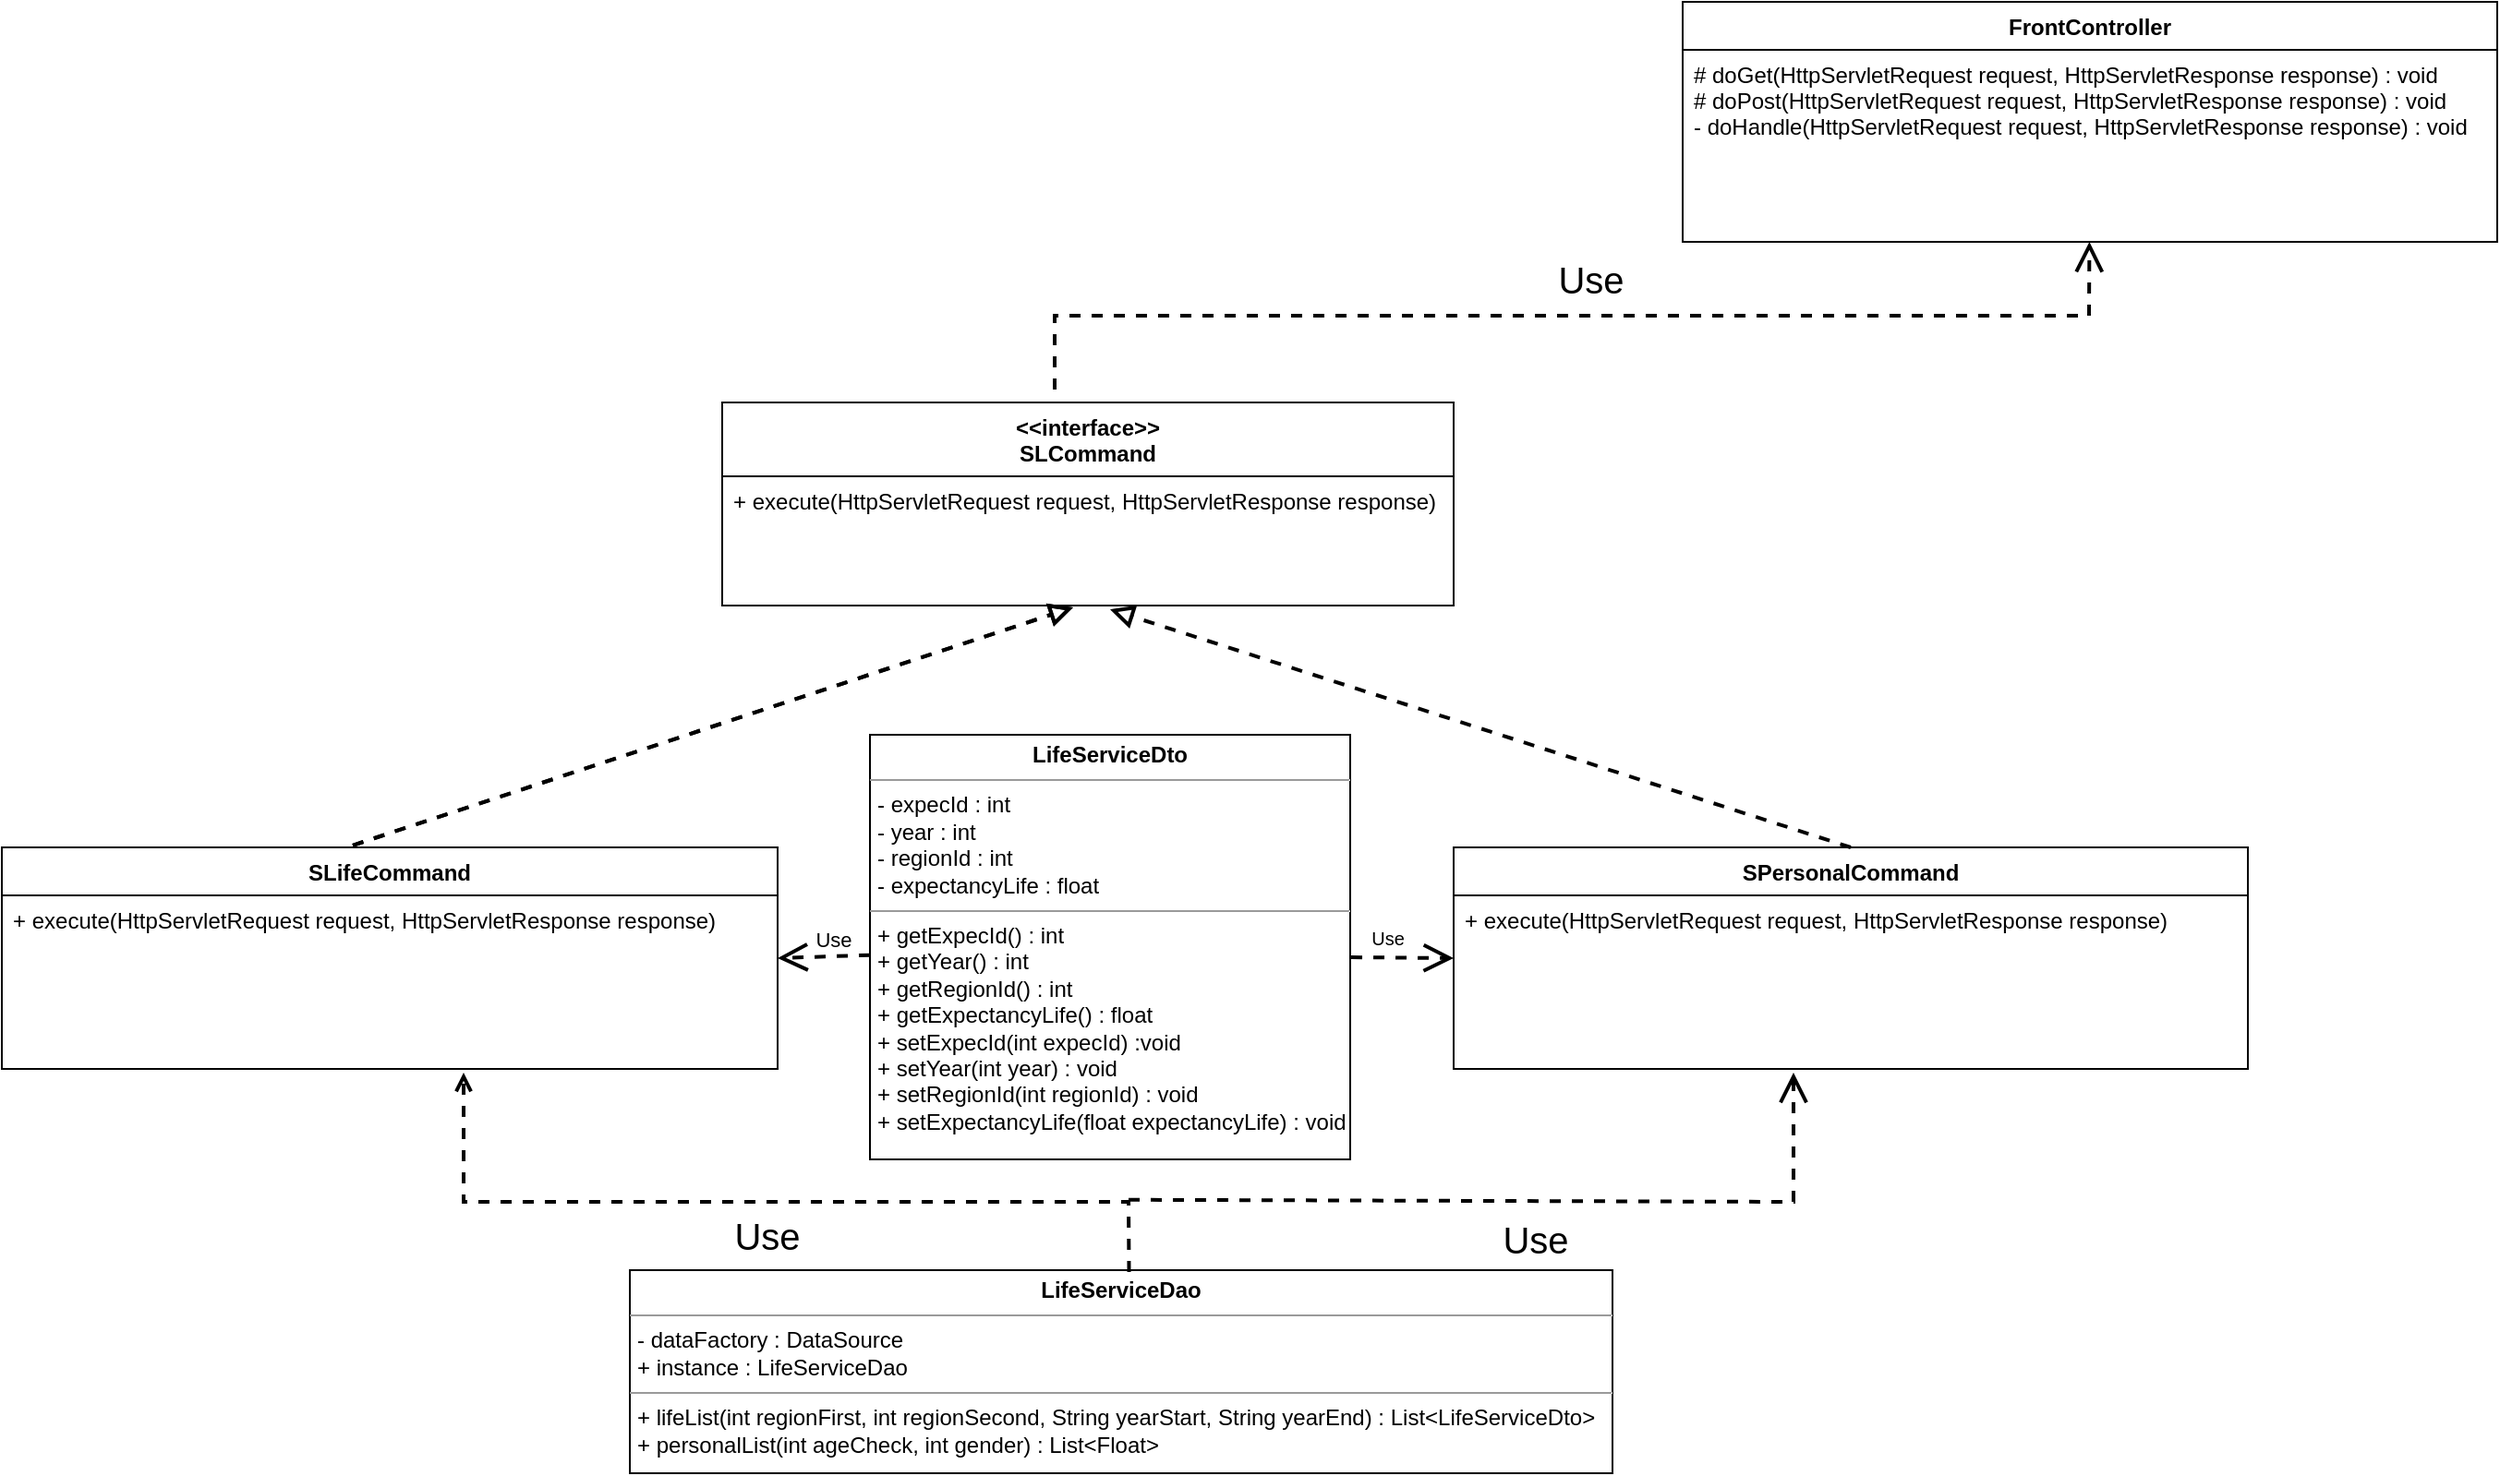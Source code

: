 <mxfile version="20.8.16" type="device"><diagram id="C5RBs43oDa-KdzZeNtuy" name="Page-1"><mxGraphModel dx="4364" dy="1183" grid="1" gridSize="10" guides="1" tooltips="1" connect="1" arrows="1" fold="1" page="1" pageScale="1" pageWidth="1169" pageHeight="827" math="0" shadow="0"><root><mxCell id="WIyWlLk6GJQsqaUBKTNV-0"/><mxCell id="WIyWlLk6GJQsqaUBKTNV-1" parent="WIyWlLk6GJQsqaUBKTNV-0"/><mxCell id="uvvTDqqx0-Lj7LRdDkdp-0" value="FrontController" style="swimlane;fontStyle=1;align=center;verticalAlign=top;childLayout=stackLayout;horizontal=1;startSize=26;horizontalStack=0;resizeParent=1;resizeLast=0;collapsible=1;marginBottom=0;rounded=0;shadow=0;strokeWidth=1;" vertex="1" parent="WIyWlLk6GJQsqaUBKTNV-1"><mxGeometry x="-740" y="30" width="441" height="130" as="geometry"><mxRectangle x="230" y="140" width="160" height="26" as="alternateBounds"/></mxGeometry></mxCell><mxCell id="uvvTDqqx0-Lj7LRdDkdp-1" value="# doGet(HttpServletRequest request, HttpServletResponse response) : void&#10;# doPost(HttpServletRequest request, HttpServletResponse response) : void&#10;- doHandle(HttpServletRequest request, HttpServletResponse response) : void&#10; " style="text;align=left;verticalAlign=top;spacingLeft=4;spacingRight=4;overflow=hidden;rotatable=0;points=[[0,0.5],[1,0.5]];portConstraint=eastwest;" vertex="1" parent="uvvTDqqx0-Lj7LRdDkdp-0"><mxGeometry y="26" width="441" height="104" as="geometry"/></mxCell><mxCell id="uvvTDqqx0-Lj7LRdDkdp-2" value="" style="endArrow=block;startArrow=none;endFill=0;startFill=0;endSize=8;html=1;verticalAlign=bottom;dashed=1;labelBackgroundColor=none;rounded=0;strokeWidth=2;" edge="1" parent="WIyWlLk6GJQsqaUBKTNV-1"><mxGeometry width="160" relative="1" as="geometry"><mxPoint x="-1460" y="486.89" as="sourcePoint"/><mxPoint x="-1070" y="358" as="targetPoint"/></mxGeometry></mxCell><mxCell id="uvvTDqqx0-Lj7LRdDkdp-3" value="SPersonalCommand" style="swimlane;fontStyle=1;align=center;verticalAlign=top;childLayout=stackLayout;horizontal=1;startSize=26;horizontalStack=0;resizeParent=1;resizeLast=0;collapsible=1;marginBottom=0;rounded=0;shadow=0;strokeWidth=1;" vertex="1" parent="WIyWlLk6GJQsqaUBKTNV-1"><mxGeometry x="-864" y="488" width="430" height="120" as="geometry"><mxRectangle x="340" y="380" width="170" height="26" as="alternateBounds"/></mxGeometry></mxCell><mxCell id="uvvTDqqx0-Lj7LRdDkdp-4" value="+ execute(HttpServletRequest request, HttpServletResponse response)" style="text;align=left;verticalAlign=top;spacingLeft=4;spacingRight=4;overflow=hidden;rotatable=0;points=[[0,0.5],[1,0.5]];portConstraint=eastwest;" vertex="1" parent="uvvTDqqx0-Lj7LRdDkdp-3"><mxGeometry y="26" width="430" height="26" as="geometry"/></mxCell><mxCell id="uvvTDqqx0-Lj7LRdDkdp-5" value="&lt;&lt;interface&gt;&gt;&#10;SLCommand" style="swimlane;fontStyle=1;align=center;verticalAlign=top;childLayout=stackLayout;horizontal=1;startSize=40;horizontalStack=0;resizeParent=1;resizeLast=0;collapsible=1;marginBottom=0;rounded=0;shadow=0;strokeWidth=1;" vertex="1" parent="WIyWlLk6GJQsqaUBKTNV-1"><mxGeometry x="-1260" y="247" width="396" height="110" as="geometry"><mxRectangle x="550" y="140" width="160" height="26" as="alternateBounds"/></mxGeometry></mxCell><mxCell id="uvvTDqqx0-Lj7LRdDkdp-6" value="+ execute(HttpServletRequest request, HttpServletResponse response)" style="text;align=left;verticalAlign=top;spacingLeft=4;spacingRight=4;overflow=hidden;rotatable=0;points=[[0,0.5],[1,0.5]];portConstraint=eastwest;rounded=0;shadow=0;html=0;" vertex="1" parent="uvvTDqqx0-Lj7LRdDkdp-5"><mxGeometry y="40" width="396" height="26" as="geometry"/></mxCell><mxCell id="uvvTDqqx0-Lj7LRdDkdp-7" value="&lt;p style=&quot;margin:0px;margin-top:4px;text-align:center;&quot;&gt;&lt;b&gt;LifeServiceDto&lt;/b&gt;&lt;/p&gt;&lt;hr size=&quot;1&quot;&gt;&lt;p style=&quot;margin:0px;margin-left:4px;&quot;&gt;- expecId : int&lt;br style=&quot;border-color: var(--border-color); padding: 0px; margin: 0px;&quot;&gt;- year : int&lt;br style=&quot;border-color: var(--border-color); padding: 0px; margin: 0px;&quot;&gt;- regionId : int&lt;br style=&quot;border-color: var(--border-color); padding: 0px; margin: 0px;&quot;&gt;- expectancyLife : float&lt;br&gt;&lt;/p&gt;&lt;hr size=&quot;1&quot;&gt;&lt;p style=&quot;margin:0px;margin-left:4px;&quot;&gt;+ getExpecId() : int&lt;/p&gt;&lt;p style=&quot;margin:0px;margin-left:4px;&quot;&gt;+ getYear() : int&lt;/p&gt;&lt;p style=&quot;margin:0px;margin-left:4px;&quot;&gt;+ getRegionId() : int&lt;/p&gt;&lt;p style=&quot;margin:0px;margin-left:4px;&quot;&gt;+ getExpectancyLife() : float&lt;/p&gt;&lt;p style=&quot;margin:0px;margin-left:4px;&quot;&gt;+ setExpecId(int expecId) :void&lt;/p&gt;&lt;p style=&quot;margin:0px;margin-left:4px;&quot;&gt;+ setYear(int year) : void&lt;/p&gt;&lt;p style=&quot;margin:0px;margin-left:4px;&quot;&gt;+ setRegionId(int regionId) : void&lt;/p&gt;&lt;p style=&quot;margin:0px;margin-left:4px;&quot;&gt;+ setExpectancyLife(float expectancyLife) : void&lt;/p&gt;" style="verticalAlign=top;align=left;overflow=fill;fontSize=12;fontFamily=Helvetica;html=1;" vertex="1" parent="WIyWlLk6GJQsqaUBKTNV-1"><mxGeometry x="-1180" y="427" width="260" height="230" as="geometry"/></mxCell><mxCell id="uvvTDqqx0-Lj7LRdDkdp-8" value="&lt;p style=&quot;margin:0px;margin-top:4px;text-align:center;&quot;&gt;&lt;b&gt;LifeServiceDao&lt;/b&gt;&lt;/p&gt;&lt;hr size=&quot;1&quot;&gt;&lt;p style=&quot;margin:0px;margin-left:4px;&quot;&gt;- dataFactory : DataSource&lt;/p&gt;&lt;p style=&quot;margin:0px;margin-left:4px;&quot;&gt;+ instance : LifeServiceDao&lt;/p&gt;&lt;hr size=&quot;1&quot;&gt;&lt;p style=&quot;margin:0px;margin-left:4px;&quot;&gt;+ lifeList(int regionFirst, int regionSecond, String yearStart, String yearEnd) : List&amp;lt;LifeServiceDto&amp;gt;&lt;br style=&quot;border-color: var(--border-color); padding: 0px; margin: 0px;&quot;&gt;+ personalList(int ageCheck, int gender) : List&amp;lt;Float&amp;gt;&lt;br&gt;&lt;/p&gt;" style="verticalAlign=top;align=left;overflow=fill;fontSize=12;fontFamily=Helvetica;html=1;" vertex="1" parent="WIyWlLk6GJQsqaUBKTNV-1"><mxGeometry x="-1310" y="717" width="532" height="110" as="geometry"/></mxCell><mxCell id="uvvTDqqx0-Lj7LRdDkdp-9" value="" style="endArrow=block;startArrow=none;endFill=0;startFill=0;endSize=8;html=1;verticalAlign=bottom;dashed=1;labelBackgroundColor=none;rounded=0;exitX=0.5;exitY=0;exitDx=0;exitDy=0;strokeWidth=2;" edge="1" parent="WIyWlLk6GJQsqaUBKTNV-1" source="uvvTDqqx0-Lj7LRdDkdp-3"><mxGeometry width="160" relative="1" as="geometry"><mxPoint x="-1440" y="488.0" as="sourcePoint"/><mxPoint x="-1050" y="359.11" as="targetPoint"/></mxGeometry></mxCell><mxCell id="uvvTDqqx0-Lj7LRdDkdp-10" value="&lt;font style=&quot;font-size: 10px;&quot;&gt;Use&lt;/font&gt;" style="endArrow=open;endSize=12;dashed=1;html=1;rounded=0;entryX=0;entryY=0.5;entryDx=0;entryDy=0;exitX=1.002;exitY=0.524;exitDx=0;exitDy=0;exitPerimeter=0;strokeWidth=2;" edge="1" parent="WIyWlLk6GJQsqaUBKTNV-1" source="uvvTDqqx0-Lj7LRdDkdp-7" target="uvvTDqqx0-Lj7LRdDkdp-3"><mxGeometry x="-0.301" y="11" width="160" relative="1" as="geometry"><mxPoint x="-960" y="508" as="sourcePoint"/><mxPoint x="-800" y="508" as="targetPoint"/><mxPoint as="offset"/></mxGeometry></mxCell><mxCell id="uvvTDqqx0-Lj7LRdDkdp-11" value="Use" style="endArrow=open;endSize=12;dashed=1;html=1;rounded=0;entryX=1;entryY=0.5;entryDx=0;entryDy=0;strokeWidth=2;" edge="1" parent="WIyWlLk6GJQsqaUBKTNV-1" source="uvvTDqqx0-Lj7LRdDkdp-7"><mxGeometry x="-0.212" y="-9" width="160" relative="1" as="geometry"><mxPoint x="-1189.0" y="550.05" as="sourcePoint"/><mxPoint x="-1230" y="548" as="targetPoint"/><mxPoint as="offset"/></mxGeometry></mxCell><mxCell id="uvvTDqqx0-Lj7LRdDkdp-12" value="&lt;font style=&quot;font-size: 20px;&quot;&gt;Use&lt;/font&gt;" style="endArrow=open;endSize=12;dashed=1;html=1;rounded=0;strokeWidth=2;" edge="1" parent="WIyWlLk6GJQsqaUBKTNV-1" target="uvvTDqqx0-Lj7LRdDkdp-1"><mxGeometry x="0.031" y="20" width="160" relative="1" as="geometry"><mxPoint x="-1080" y="240.0" as="sourcePoint"/><mxPoint x="-370" y="229" as="targetPoint"/><Array as="points"><mxPoint x="-1080" y="200"/><mxPoint x="-520" y="200"/></Array><mxPoint as="offset"/></mxGeometry></mxCell><mxCell id="uvvTDqqx0-Lj7LRdDkdp-13" value="" style="endArrow=open;html=1;rounded=0;align=center;verticalAlign=bottom;dashed=1;endFill=0;labelBackgroundColor=none;strokeWidth=2;fontSize=2;jumpStyle=arc;entryX=0.508;entryY=0.009;entryDx=0;entryDy=0;entryPerimeter=0;exitX=0.508;exitY=0.009;exitDx=0;exitDy=0;exitPerimeter=0;" edge="1" parent="WIyWlLk6GJQsqaUBKTNV-1" source="uvvTDqqx0-Lj7LRdDkdp-8"><mxGeometry relative="1" as="geometry"><mxPoint x="-1040" y="680" as="sourcePoint"/><mxPoint x="-1400" y="610.0" as="targetPoint"/><Array as="points"><mxPoint x="-1040" y="680"/><mxPoint x="-1400" y="680"/></Array></mxGeometry></mxCell><mxCell id="uvvTDqqx0-Lj7LRdDkdp-14" value="&lt;font style=&quot;font-size: 20px;&quot;&gt;Use&lt;/font&gt;" style="resizable=0;html=1;align=center;verticalAlign=top;labelBackgroundColor=none;fontSize=10;" connectable="0" vertex="1" parent="uvvTDqqx0-Lj7LRdDkdp-13"><mxGeometry relative="1" as="geometry"/></mxCell><mxCell id="uvvTDqqx0-Lj7LRdDkdp-15" value="Use" style="endArrow=open;endSize=12;dashed=1;html=1;rounded=0;strokeWidth=2;fontSize=20;" edge="1" parent="WIyWlLk6GJQsqaUBKTNV-1"><mxGeometry x="0.024" y="-20" width="160" relative="1" as="geometry"><mxPoint x="-1040" y="678.89" as="sourcePoint"/><mxPoint x="-680" y="610.0" as="targetPoint"/><Array as="points"><mxPoint x="-680" y="680"/></Array><mxPoint as="offset"/></mxGeometry></mxCell><mxCell id="uvvTDqqx0-Lj7LRdDkdp-16" value="SLifeCommand" style="swimlane;fontStyle=1;align=center;verticalAlign=top;childLayout=stackLayout;horizontal=1;startSize=26;horizontalStack=0;resizeParent=1;resizeLast=0;collapsible=1;marginBottom=0;rounded=0;shadow=0;strokeWidth=1;" vertex="1" parent="WIyWlLk6GJQsqaUBKTNV-1"><mxGeometry x="-1650" y="488" width="420" height="120" as="geometry"><mxRectangle x="130" y="380" width="160" height="26" as="alternateBounds"/></mxGeometry></mxCell><mxCell id="uvvTDqqx0-Lj7LRdDkdp-17" value="" style="endArrow=block;startArrow=none;endFill=0;startFill=0;endSize=8;html=1;verticalAlign=bottom;dashed=1;labelBackgroundColor=none;rounded=0;strokeWidth=2;" edge="1" parent="uvvTDqqx0-Lj7LRdDkdp-16"><mxGeometry width="160" relative="1" as="geometry"><mxPoint x="190" y="-1.11" as="sourcePoint"/><mxPoint x="580" y="-130" as="targetPoint"/></mxGeometry></mxCell><mxCell id="uvvTDqqx0-Lj7LRdDkdp-18" value="+ execute(HttpServletRequest request, HttpServletResponse response)" style="text;align=left;verticalAlign=top;spacingLeft=4;spacingRight=4;overflow=hidden;rotatable=0;points=[[0,0.5],[1,0.5]];portConstraint=eastwest;" vertex="1" parent="uvvTDqqx0-Lj7LRdDkdp-16"><mxGeometry y="26" width="420" height="26" as="geometry"/></mxCell></root></mxGraphModel></diagram></mxfile>